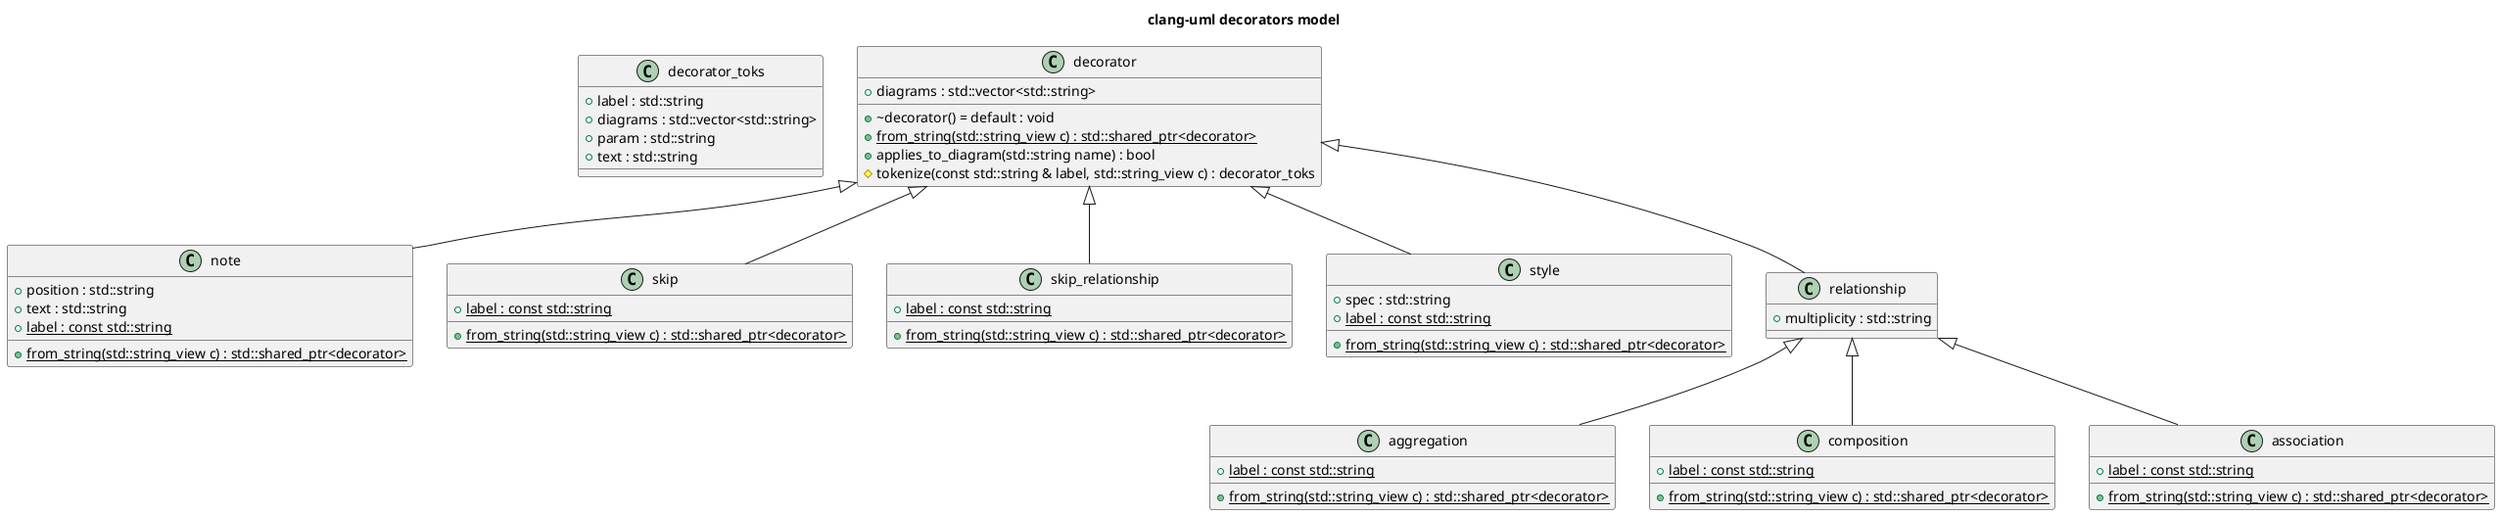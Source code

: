 @startuml
title clang-uml decorators model
class "decorator_toks" as C_0000532301235174338361
class C_0000532301235174338361 [[https://github.com/bkryza/clang-uml/blob/b3382d8f041665d83d907a47f3dd9f0fd341e837/src/decorators/decorators.h#L29{decorator_toks}]] {
+label : std::string [[[https://github.com/bkryza/clang-uml/blob/b3382d8f041665d83d907a47f3dd9f0fd341e837/src/decorators/decorators.h#L30{label}]]]
+diagrams : std::vector<std::string> [[[https://github.com/bkryza/clang-uml/blob/b3382d8f041665d83d907a47f3dd9f0fd341e837/src/decorators/decorators.h#L31{diagrams}]]]
+param : std::string [[[https://github.com/bkryza/clang-uml/blob/b3382d8f041665d83d907a47f3dd9f0fd341e837/src/decorators/decorators.h#L32{param}]]]
+text : std::string [[[https://github.com/bkryza/clang-uml/blob/b3382d8f041665d83d907a47f3dd9f0fd341e837/src/decorators/decorators.h#L33{text}]]]
}
class "decorator" as C_0001039481254924641333
class C_0001039481254924641333 [[https://github.com/bkryza/clang-uml/blob/b3382d8f041665d83d907a47f3dd9f0fd341e837/src/decorators/decorators.h#L36{decorator}]] {
+~decorator() = default : void
{static} +from_string(std::string_view c) : std::shared_ptr<decorator>
+applies_to_diagram(std::string name) : bool
#tokenize(const std::string & label, std::string_view c) : decorator_toks
+diagrams : std::vector<std::string> [[[https://github.com/bkryza/clang-uml/blob/b3382d8f041665d83d907a47f3dd9f0fd341e837/src/decorators/decorators.h#L37{diagrams}]]]
}
class "note" as C_0001347272482812804274
class C_0001347272482812804274 [[https://github.com/bkryza/clang-uml/blob/b3382d8f041665d83d907a47f3dd9f0fd341e837/src/decorators/decorators.h#L49{note}]] {
{static} +from_string(std::string_view c) : std::shared_ptr<decorator>
+position : std::string [[[https://github.com/bkryza/clang-uml/blob/b3382d8f041665d83d907a47f3dd9f0fd341e837/src/decorators/decorators.h#L52{position}]]]
+text : std::string [[[https://github.com/bkryza/clang-uml/blob/b3382d8f041665d83d907a47f3dd9f0fd341e837/src/decorators/decorators.h#L53{text}]]]
{static} +label : const std::string [[[https://github.com/bkryza/clang-uml/blob/b3382d8f041665d83d907a47f3dd9f0fd341e837/src/decorators/decorators.h#L50{label}]]]
}
class "skip" as C_0001462474947254948682
class C_0001462474947254948682 [[https://github.com/bkryza/clang-uml/blob/b3382d8f041665d83d907a47f3dd9f0fd341e837/src/decorators/decorators.h#L58{skip}]] {
{static} +from_string(std::string_view c) : std::shared_ptr<decorator>
{static} +label : const std::string [[[https://github.com/bkryza/clang-uml/blob/b3382d8f041665d83d907a47f3dd9f0fd341e837/src/decorators/decorators.h#L59{label}]]]
}
class "skip_relationship" as C_0000685427930366073750
class C_0000685427930366073750 [[https://github.com/bkryza/clang-uml/blob/b3382d8f041665d83d907a47f3dd9f0fd341e837/src/decorators/decorators.h#L64{skip_relationship}]] {
{static} +from_string(std::string_view c) : std::shared_ptr<decorator>
{static} +label : const std::string [[[https://github.com/bkryza/clang-uml/blob/b3382d8f041665d83d907a47f3dd9f0fd341e837/src/decorators/decorators.h#L65{label}]]]
}
class "style" as C_0000116269747867995555
class C_0000116269747867995555 [[https://github.com/bkryza/clang-uml/blob/b3382d8f041665d83d907a47f3dd9f0fd341e837/src/decorators/decorators.h#L70{style}]] {
{static} +from_string(std::string_view c) : std::shared_ptr<decorator>
+spec : std::string [[[https://github.com/bkryza/clang-uml/blob/b3382d8f041665d83d907a47f3dd9f0fd341e837/src/decorators/decorators.h#L73{spec}]]]
{static} +label : const std::string [[[https://github.com/bkryza/clang-uml/blob/b3382d8f041665d83d907a47f3dd9f0fd341e837/src/decorators/decorators.h#L71{label}]]]
}
class "relationship" as C_0001576276283144132872
class C_0001576276283144132872 [[https://github.com/bkryza/clang-uml/blob/b3382d8f041665d83d907a47f3dd9f0fd341e837/src/decorators/decorators.h#L77{relationship}]] {
+multiplicity : std::string [[[https://github.com/bkryza/clang-uml/blob/b3382d8f041665d83d907a47f3dd9f0fd341e837/src/decorators/decorators.h#L78{multiplicity}]]]
}
class "aggregation" as C_0000175979950567138488
class C_0000175979950567138488 [[https://github.com/bkryza/clang-uml/blob/b3382d8f041665d83d907a47f3dd9f0fd341e837/src/decorators/decorators.h#L81{aggregation}]] {
{static} +from_string(std::string_view c) : std::shared_ptr<decorator>
{static} +label : const std::string [[[https://github.com/bkryza/clang-uml/blob/b3382d8f041665d83d907a47f3dd9f0fd341e837/src/decorators/decorators.h#L82{label}]]]
}
class "composition" as C_0001028911016492067053
class C_0001028911016492067053 [[https://github.com/bkryza/clang-uml/blob/b3382d8f041665d83d907a47f3dd9f0fd341e837/src/decorators/decorators.h#L87{composition}]] {
{static} +from_string(std::string_view c) : std::shared_ptr<decorator>
{static} +label : const std::string [[[https://github.com/bkryza/clang-uml/blob/b3382d8f041665d83d907a47f3dd9f0fd341e837/src/decorators/decorators.h#L88{label}]]]
}
class "association" as C_0001534243399456949265
class C_0001534243399456949265 [[https://github.com/bkryza/clang-uml/blob/b3382d8f041665d83d907a47f3dd9f0fd341e837/src/decorators/decorators.h#L93{association}]] {
{static} +from_string(std::string_view c) : std::shared_ptr<decorator>
{static} +label : const std::string [[[https://github.com/bkryza/clang-uml/blob/b3382d8f041665d83d907a47f3dd9f0fd341e837/src/decorators/decorators.h#L94{label}]]]
}
C_0001039481254924641333 <|-- C_0001347272482812804274
C_0001039481254924641333 <|-- C_0001462474947254948682
C_0001039481254924641333 <|-- C_0000685427930366073750
C_0001039481254924641333 <|-- C_0000116269747867995555
C_0001039481254924641333 <|-- C_0001576276283144132872
C_0001576276283144132872 <|-- C_0000175979950567138488
C_0001576276283144132872 <|-- C_0001028911016492067053
C_0001576276283144132872 <|-- C_0001534243399456949265
@enduml

